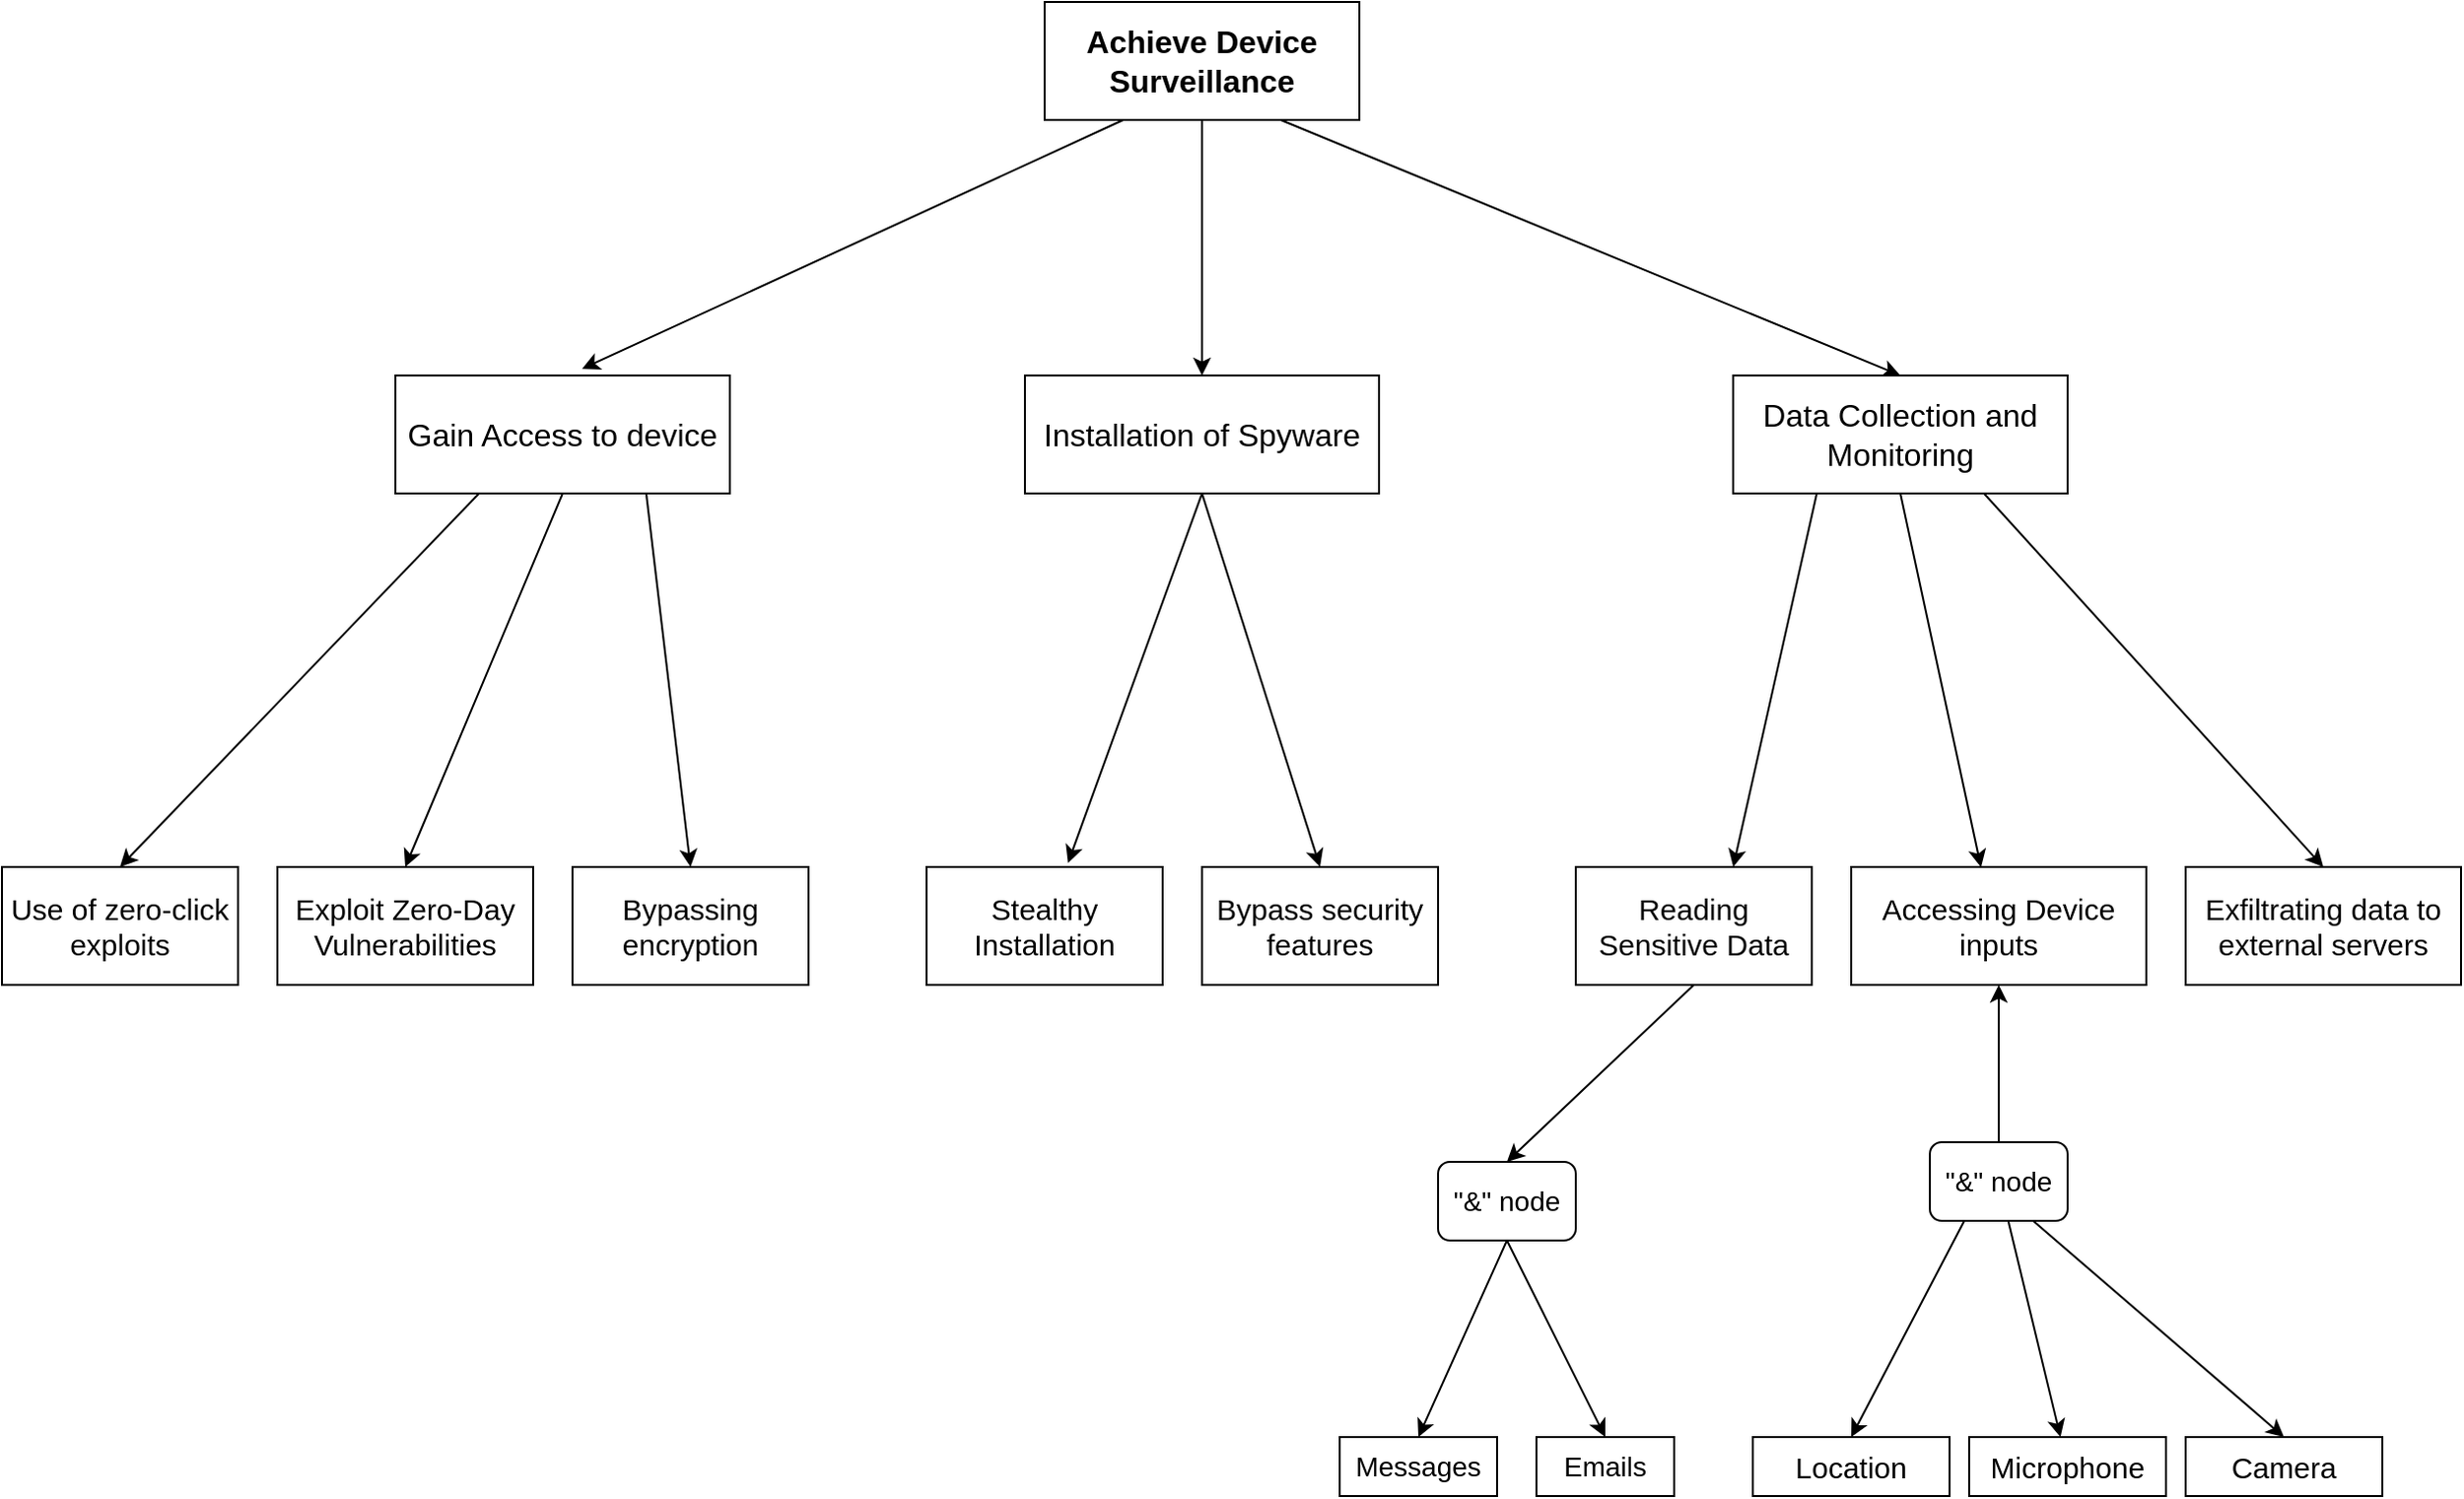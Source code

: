 <mxfile version="24.9.0">
  <diagram name="Page-1" id="q9HQVtTLLPvlTaaTOyJj">
    <mxGraphModel dx="2659" dy="1039" grid="1" gridSize="10" guides="1" tooltips="1" connect="1" arrows="1" fold="1" page="1" pageScale="1" pageWidth="860" pageHeight="1100" math="0" shadow="0">
      <root>
        <mxCell id="0" />
        <mxCell id="1" parent="0" />
        <mxCell id="LYAmF5iR7BD4wiCwuDUf-48" style="edgeStyle=none;rounded=0;orthogonalLoop=1;jettySize=auto;html=1;exitX=0.5;exitY=1;exitDx=0;exitDy=0;entryX=0.5;entryY=0;entryDx=0;entryDy=0;" edge="1" parent="1" source="LYAmF5iR7BD4wiCwuDUf-1" target="LYAmF5iR7BD4wiCwuDUf-3">
          <mxGeometry relative="1" as="geometry" />
        </mxCell>
        <mxCell id="LYAmF5iR7BD4wiCwuDUf-49" style="edgeStyle=none;rounded=0;orthogonalLoop=1;jettySize=auto;html=1;exitX=0.75;exitY=1;exitDx=0;exitDy=0;entryX=0.5;entryY=0;entryDx=0;entryDy=0;" edge="1" parent="1" source="LYAmF5iR7BD4wiCwuDUf-1" target="LYAmF5iR7BD4wiCwuDUf-4">
          <mxGeometry relative="1" as="geometry" />
        </mxCell>
        <mxCell id="LYAmF5iR7BD4wiCwuDUf-1" value="&lt;b&gt;&lt;font style=&quot;font-size: 16px;&quot;&gt;Achieve Device Surveillance&lt;/font&gt;&lt;/b&gt;" style="rounded=0;whiteSpace=wrap;html=1;" vertex="1" parent="1">
          <mxGeometry x="310" y="90" width="160" height="60" as="geometry" />
        </mxCell>
        <mxCell id="LYAmF5iR7BD4wiCwuDUf-41" style="edgeStyle=none;rounded=0;orthogonalLoop=1;jettySize=auto;html=1;exitX=0.25;exitY=1;exitDx=0;exitDy=0;entryX=0.5;entryY=0;entryDx=0;entryDy=0;" edge="1" parent="1" source="LYAmF5iR7BD4wiCwuDUf-2" target="LYAmF5iR7BD4wiCwuDUf-6">
          <mxGeometry relative="1" as="geometry" />
        </mxCell>
        <mxCell id="LYAmF5iR7BD4wiCwuDUf-42" style="edgeStyle=none;rounded=0;orthogonalLoop=1;jettySize=auto;html=1;exitX=0.5;exitY=1;exitDx=0;exitDy=0;entryX=0.5;entryY=0;entryDx=0;entryDy=0;" edge="1" parent="1" source="LYAmF5iR7BD4wiCwuDUf-2" target="LYAmF5iR7BD4wiCwuDUf-5">
          <mxGeometry relative="1" as="geometry" />
        </mxCell>
        <mxCell id="LYAmF5iR7BD4wiCwuDUf-43" style="edgeStyle=none;rounded=0;orthogonalLoop=1;jettySize=auto;html=1;exitX=0.75;exitY=1;exitDx=0;exitDy=0;entryX=0.5;entryY=0;entryDx=0;entryDy=0;" edge="1" parent="1" source="LYAmF5iR7BD4wiCwuDUf-2" target="LYAmF5iR7BD4wiCwuDUf-7">
          <mxGeometry relative="1" as="geometry" />
        </mxCell>
        <mxCell id="LYAmF5iR7BD4wiCwuDUf-2" value="&lt;font style=&quot;font-size: 16px;&quot;&gt;Gain Access to device&lt;/font&gt;" style="rounded=0;whiteSpace=wrap;html=1;" vertex="1" parent="1">
          <mxGeometry x="-20" y="280" width="170" height="60" as="geometry" />
        </mxCell>
        <mxCell id="LYAmF5iR7BD4wiCwuDUf-40" style="edgeStyle=none;rounded=0;orthogonalLoop=1;jettySize=auto;html=1;exitX=0.5;exitY=1;exitDx=0;exitDy=0;entryX=0.5;entryY=0;entryDx=0;entryDy=0;" edge="1" parent="1" source="LYAmF5iR7BD4wiCwuDUf-3" target="LYAmF5iR7BD4wiCwuDUf-9">
          <mxGeometry relative="1" as="geometry" />
        </mxCell>
        <mxCell id="LYAmF5iR7BD4wiCwuDUf-3" value="&lt;font style=&quot;font-size: 16px;&quot;&gt;Installation of Spyware&lt;/font&gt;" style="rounded=0;whiteSpace=wrap;html=1;" vertex="1" parent="1">
          <mxGeometry x="300" y="280" width="180" height="60" as="geometry" />
        </mxCell>
        <mxCell id="LYAmF5iR7BD4wiCwuDUf-46" style="edgeStyle=none;rounded=0;orthogonalLoop=1;jettySize=auto;html=1;exitX=0.75;exitY=1;exitDx=0;exitDy=0;entryX=0.5;entryY=0;entryDx=0;entryDy=0;" edge="1" parent="1" source="LYAmF5iR7BD4wiCwuDUf-4" target="LYAmF5iR7BD4wiCwuDUf-12">
          <mxGeometry relative="1" as="geometry" />
        </mxCell>
        <mxCell id="LYAmF5iR7BD4wiCwuDUf-4" value="&lt;font style=&quot;font-size: 16px;&quot;&gt;Data Collection and Monitoring&lt;/font&gt;" style="rounded=0;whiteSpace=wrap;html=1;" vertex="1" parent="1">
          <mxGeometry x="660" y="280" width="170" height="60" as="geometry" />
        </mxCell>
        <mxCell id="LYAmF5iR7BD4wiCwuDUf-5" value="&lt;font style=&quot;font-size: 15px;&quot;&gt;Exploit Zero-Day Vulnerabilities&lt;/font&gt;" style="rounded=0;whiteSpace=wrap;html=1;" vertex="1" parent="1">
          <mxGeometry x="-80" y="530" width="130" height="60" as="geometry" />
        </mxCell>
        <mxCell id="LYAmF5iR7BD4wiCwuDUf-6" value="&lt;font style=&quot;font-size: 15px;&quot;&gt;Use of zero-click exploits&lt;/font&gt;" style="rounded=0;whiteSpace=wrap;html=1;" vertex="1" parent="1">
          <mxGeometry x="-220" y="530" width="120" height="60" as="geometry" />
        </mxCell>
        <mxCell id="LYAmF5iR7BD4wiCwuDUf-7" value="&lt;font style=&quot;font-size: 15px;&quot;&gt;Bypassing encryption&lt;/font&gt;" style="rounded=0;whiteSpace=wrap;html=1;" vertex="1" parent="1">
          <mxGeometry x="70" y="530" width="120" height="60" as="geometry" />
        </mxCell>
        <mxCell id="LYAmF5iR7BD4wiCwuDUf-8" value="&lt;font style=&quot;font-size: 15px;&quot;&gt;Stealthy Installation&lt;/font&gt;" style="rounded=0;whiteSpace=wrap;html=1;" vertex="1" parent="1">
          <mxGeometry x="250" y="530" width="120" height="60" as="geometry" />
        </mxCell>
        <mxCell id="LYAmF5iR7BD4wiCwuDUf-9" value="&lt;font style=&quot;font-size: 15px;&quot;&gt;Bypass security features&lt;/font&gt;" style="rounded=0;whiteSpace=wrap;html=1;" vertex="1" parent="1">
          <mxGeometry x="390" y="530" width="120" height="60" as="geometry" />
        </mxCell>
        <mxCell id="LYAmF5iR7BD4wiCwuDUf-38" style="edgeStyle=none;rounded=0;orthogonalLoop=1;jettySize=auto;html=1;exitX=0.5;exitY=1;exitDx=0;exitDy=0;entryX=0.5;entryY=0;entryDx=0;entryDy=0;" edge="1" parent="1" source="LYAmF5iR7BD4wiCwuDUf-10" target="LYAmF5iR7BD4wiCwuDUf-33">
          <mxGeometry relative="1" as="geometry" />
        </mxCell>
        <mxCell id="LYAmF5iR7BD4wiCwuDUf-10" value="&lt;font style=&quot;font-size: 15px;&quot;&gt;Reading Sensitive Data&lt;/font&gt;" style="rounded=0;whiteSpace=wrap;html=1;" vertex="1" parent="1">
          <mxGeometry x="580" y="530" width="120" height="60" as="geometry" />
        </mxCell>
        <mxCell id="LYAmF5iR7BD4wiCwuDUf-11" value="&lt;font style=&quot;font-size: 15px;&quot;&gt;Accessing Device inputs&lt;/font&gt;" style="rounded=0;whiteSpace=wrap;html=1;" vertex="1" parent="1">
          <mxGeometry x="720" y="530" width="150" height="60" as="geometry" />
        </mxCell>
        <mxCell id="LYAmF5iR7BD4wiCwuDUf-12" value="&lt;font style=&quot;font-size: 15px;&quot;&gt;Exfiltrating data to external servers&lt;/font&gt;" style="rounded=0;whiteSpace=wrap;html=1;" vertex="1" parent="1">
          <mxGeometry x="890" y="530" width="140" height="60" as="geometry" />
        </mxCell>
        <mxCell id="LYAmF5iR7BD4wiCwuDUf-27" value="" style="edgeStyle=none;rounded=0;orthogonalLoop=1;jettySize=auto;html=1;" edge="1" parent="1" source="LYAmF5iR7BD4wiCwuDUf-14" target="LYAmF5iR7BD4wiCwuDUf-11">
          <mxGeometry relative="1" as="geometry" />
        </mxCell>
        <mxCell id="LYAmF5iR7BD4wiCwuDUf-28" value="" style="edgeStyle=none;rounded=0;orthogonalLoop=1;jettySize=auto;html=1;" edge="1" parent="1" source="LYAmF5iR7BD4wiCwuDUf-14" target="LYAmF5iR7BD4wiCwuDUf-25">
          <mxGeometry relative="1" as="geometry" />
        </mxCell>
        <mxCell id="LYAmF5iR7BD4wiCwuDUf-30" style="edgeStyle=none;rounded=0;orthogonalLoop=1;jettySize=auto;html=1;exitX=0.25;exitY=1;exitDx=0;exitDy=0;entryX=0.5;entryY=0;entryDx=0;entryDy=0;" edge="1" parent="1" source="LYAmF5iR7BD4wiCwuDUf-14" target="LYAmF5iR7BD4wiCwuDUf-24">
          <mxGeometry relative="1" as="geometry" />
        </mxCell>
        <mxCell id="LYAmF5iR7BD4wiCwuDUf-31" style="edgeStyle=none;rounded=0;orthogonalLoop=1;jettySize=auto;html=1;exitX=0.75;exitY=1;exitDx=0;exitDy=0;entryX=0.5;entryY=0;entryDx=0;entryDy=0;" edge="1" parent="1" source="LYAmF5iR7BD4wiCwuDUf-14" target="LYAmF5iR7BD4wiCwuDUf-26">
          <mxGeometry relative="1" as="geometry" />
        </mxCell>
        <mxCell id="LYAmF5iR7BD4wiCwuDUf-14" value="&lt;font style=&quot;font-size: 14px;&quot;&gt;&quot;&amp;amp;&quot; node&lt;/font&gt;" style="rounded=1;whiteSpace=wrap;html=1;" vertex="1" parent="1">
          <mxGeometry x="760" y="670" width="70" height="40" as="geometry" />
        </mxCell>
        <mxCell id="LYAmF5iR7BD4wiCwuDUf-24" value="&lt;font style=&quot;font-size: 15px;&quot;&gt;Location&lt;/font&gt;" style="rounded=0;whiteSpace=wrap;html=1;" vertex="1" parent="1">
          <mxGeometry x="670" y="820" width="100" height="30" as="geometry" />
        </mxCell>
        <mxCell id="LYAmF5iR7BD4wiCwuDUf-25" value="&lt;font style=&quot;font-size: 15px;&quot;&gt;Microphone&lt;/font&gt;" style="rounded=0;whiteSpace=wrap;html=1;" vertex="1" parent="1">
          <mxGeometry x="780" y="820" width="100" height="30" as="geometry" />
        </mxCell>
        <mxCell id="LYAmF5iR7BD4wiCwuDUf-26" value="&lt;font style=&quot;font-size: 15px;&quot;&gt;Camera&lt;/font&gt;" style="rounded=0;whiteSpace=wrap;html=1;" vertex="1" parent="1">
          <mxGeometry x="890" y="820" width="100" height="30" as="geometry" />
        </mxCell>
        <mxCell id="LYAmF5iR7BD4wiCwuDUf-32" value="&lt;font style=&quot;font-size: 14px;&quot;&gt;Emails&lt;/font&gt;" style="rounded=0;whiteSpace=wrap;html=1;" vertex="1" parent="1">
          <mxGeometry x="560" y="820" width="70" height="30" as="geometry" />
        </mxCell>
        <mxCell id="LYAmF5iR7BD4wiCwuDUf-36" style="edgeStyle=none;rounded=0;orthogonalLoop=1;jettySize=auto;html=1;exitX=0.5;exitY=1;exitDx=0;exitDy=0;entryX=0.5;entryY=0;entryDx=0;entryDy=0;" edge="1" parent="1" source="LYAmF5iR7BD4wiCwuDUf-33" target="LYAmF5iR7BD4wiCwuDUf-34">
          <mxGeometry relative="1" as="geometry" />
        </mxCell>
        <mxCell id="LYAmF5iR7BD4wiCwuDUf-37" style="edgeStyle=none;rounded=0;orthogonalLoop=1;jettySize=auto;html=1;exitX=0.5;exitY=1;exitDx=0;exitDy=0;entryX=0.5;entryY=0;entryDx=0;entryDy=0;" edge="1" parent="1" source="LYAmF5iR7BD4wiCwuDUf-33" target="LYAmF5iR7BD4wiCwuDUf-32">
          <mxGeometry relative="1" as="geometry" />
        </mxCell>
        <mxCell id="LYAmF5iR7BD4wiCwuDUf-33" value="&lt;span style=&quot;font-size: 14px;&quot;&gt;&quot;&amp;amp;&quot; node&lt;/span&gt;" style="rounded=1;whiteSpace=wrap;html=1;" vertex="1" parent="1">
          <mxGeometry x="510" y="680" width="70" height="40" as="geometry" />
        </mxCell>
        <mxCell id="LYAmF5iR7BD4wiCwuDUf-34" value="&lt;font style=&quot;font-size: 14px;&quot;&gt;Messages&lt;/font&gt;" style="rounded=0;whiteSpace=wrap;html=1;" vertex="1" parent="1">
          <mxGeometry x="460" y="820" width="80" height="30" as="geometry" />
        </mxCell>
        <mxCell id="LYAmF5iR7BD4wiCwuDUf-39" style="edgeStyle=none;rounded=0;orthogonalLoop=1;jettySize=auto;html=1;exitX=0.5;exitY=1;exitDx=0;exitDy=0;entryX=0.599;entryY=-0.033;entryDx=0;entryDy=0;entryPerimeter=0;" edge="1" parent="1" source="LYAmF5iR7BD4wiCwuDUf-3" target="LYAmF5iR7BD4wiCwuDUf-8">
          <mxGeometry relative="1" as="geometry" />
        </mxCell>
        <mxCell id="LYAmF5iR7BD4wiCwuDUf-44" style="edgeStyle=none;rounded=0;orthogonalLoop=1;jettySize=auto;html=1;exitX=0.25;exitY=1;exitDx=0;exitDy=0;entryX=0.667;entryY=0;entryDx=0;entryDy=0;entryPerimeter=0;" edge="1" parent="1" source="LYAmF5iR7BD4wiCwuDUf-4" target="LYAmF5iR7BD4wiCwuDUf-10">
          <mxGeometry relative="1" as="geometry" />
        </mxCell>
        <mxCell id="LYAmF5iR7BD4wiCwuDUf-45" style="edgeStyle=none;rounded=0;orthogonalLoop=1;jettySize=auto;html=1;exitX=0.5;exitY=1;exitDx=0;exitDy=0;entryX=0.44;entryY=0.002;entryDx=0;entryDy=0;entryPerimeter=0;" edge="1" parent="1" source="LYAmF5iR7BD4wiCwuDUf-4" target="LYAmF5iR7BD4wiCwuDUf-11">
          <mxGeometry relative="1" as="geometry" />
        </mxCell>
        <mxCell id="LYAmF5iR7BD4wiCwuDUf-47" style="edgeStyle=none;rounded=0;orthogonalLoop=1;jettySize=auto;html=1;exitX=0.25;exitY=1;exitDx=0;exitDy=0;entryX=0.558;entryY=-0.056;entryDx=0;entryDy=0;entryPerimeter=0;" edge="1" parent="1" source="LYAmF5iR7BD4wiCwuDUf-1" target="LYAmF5iR7BD4wiCwuDUf-2">
          <mxGeometry relative="1" as="geometry" />
        </mxCell>
      </root>
    </mxGraphModel>
  </diagram>
</mxfile>
